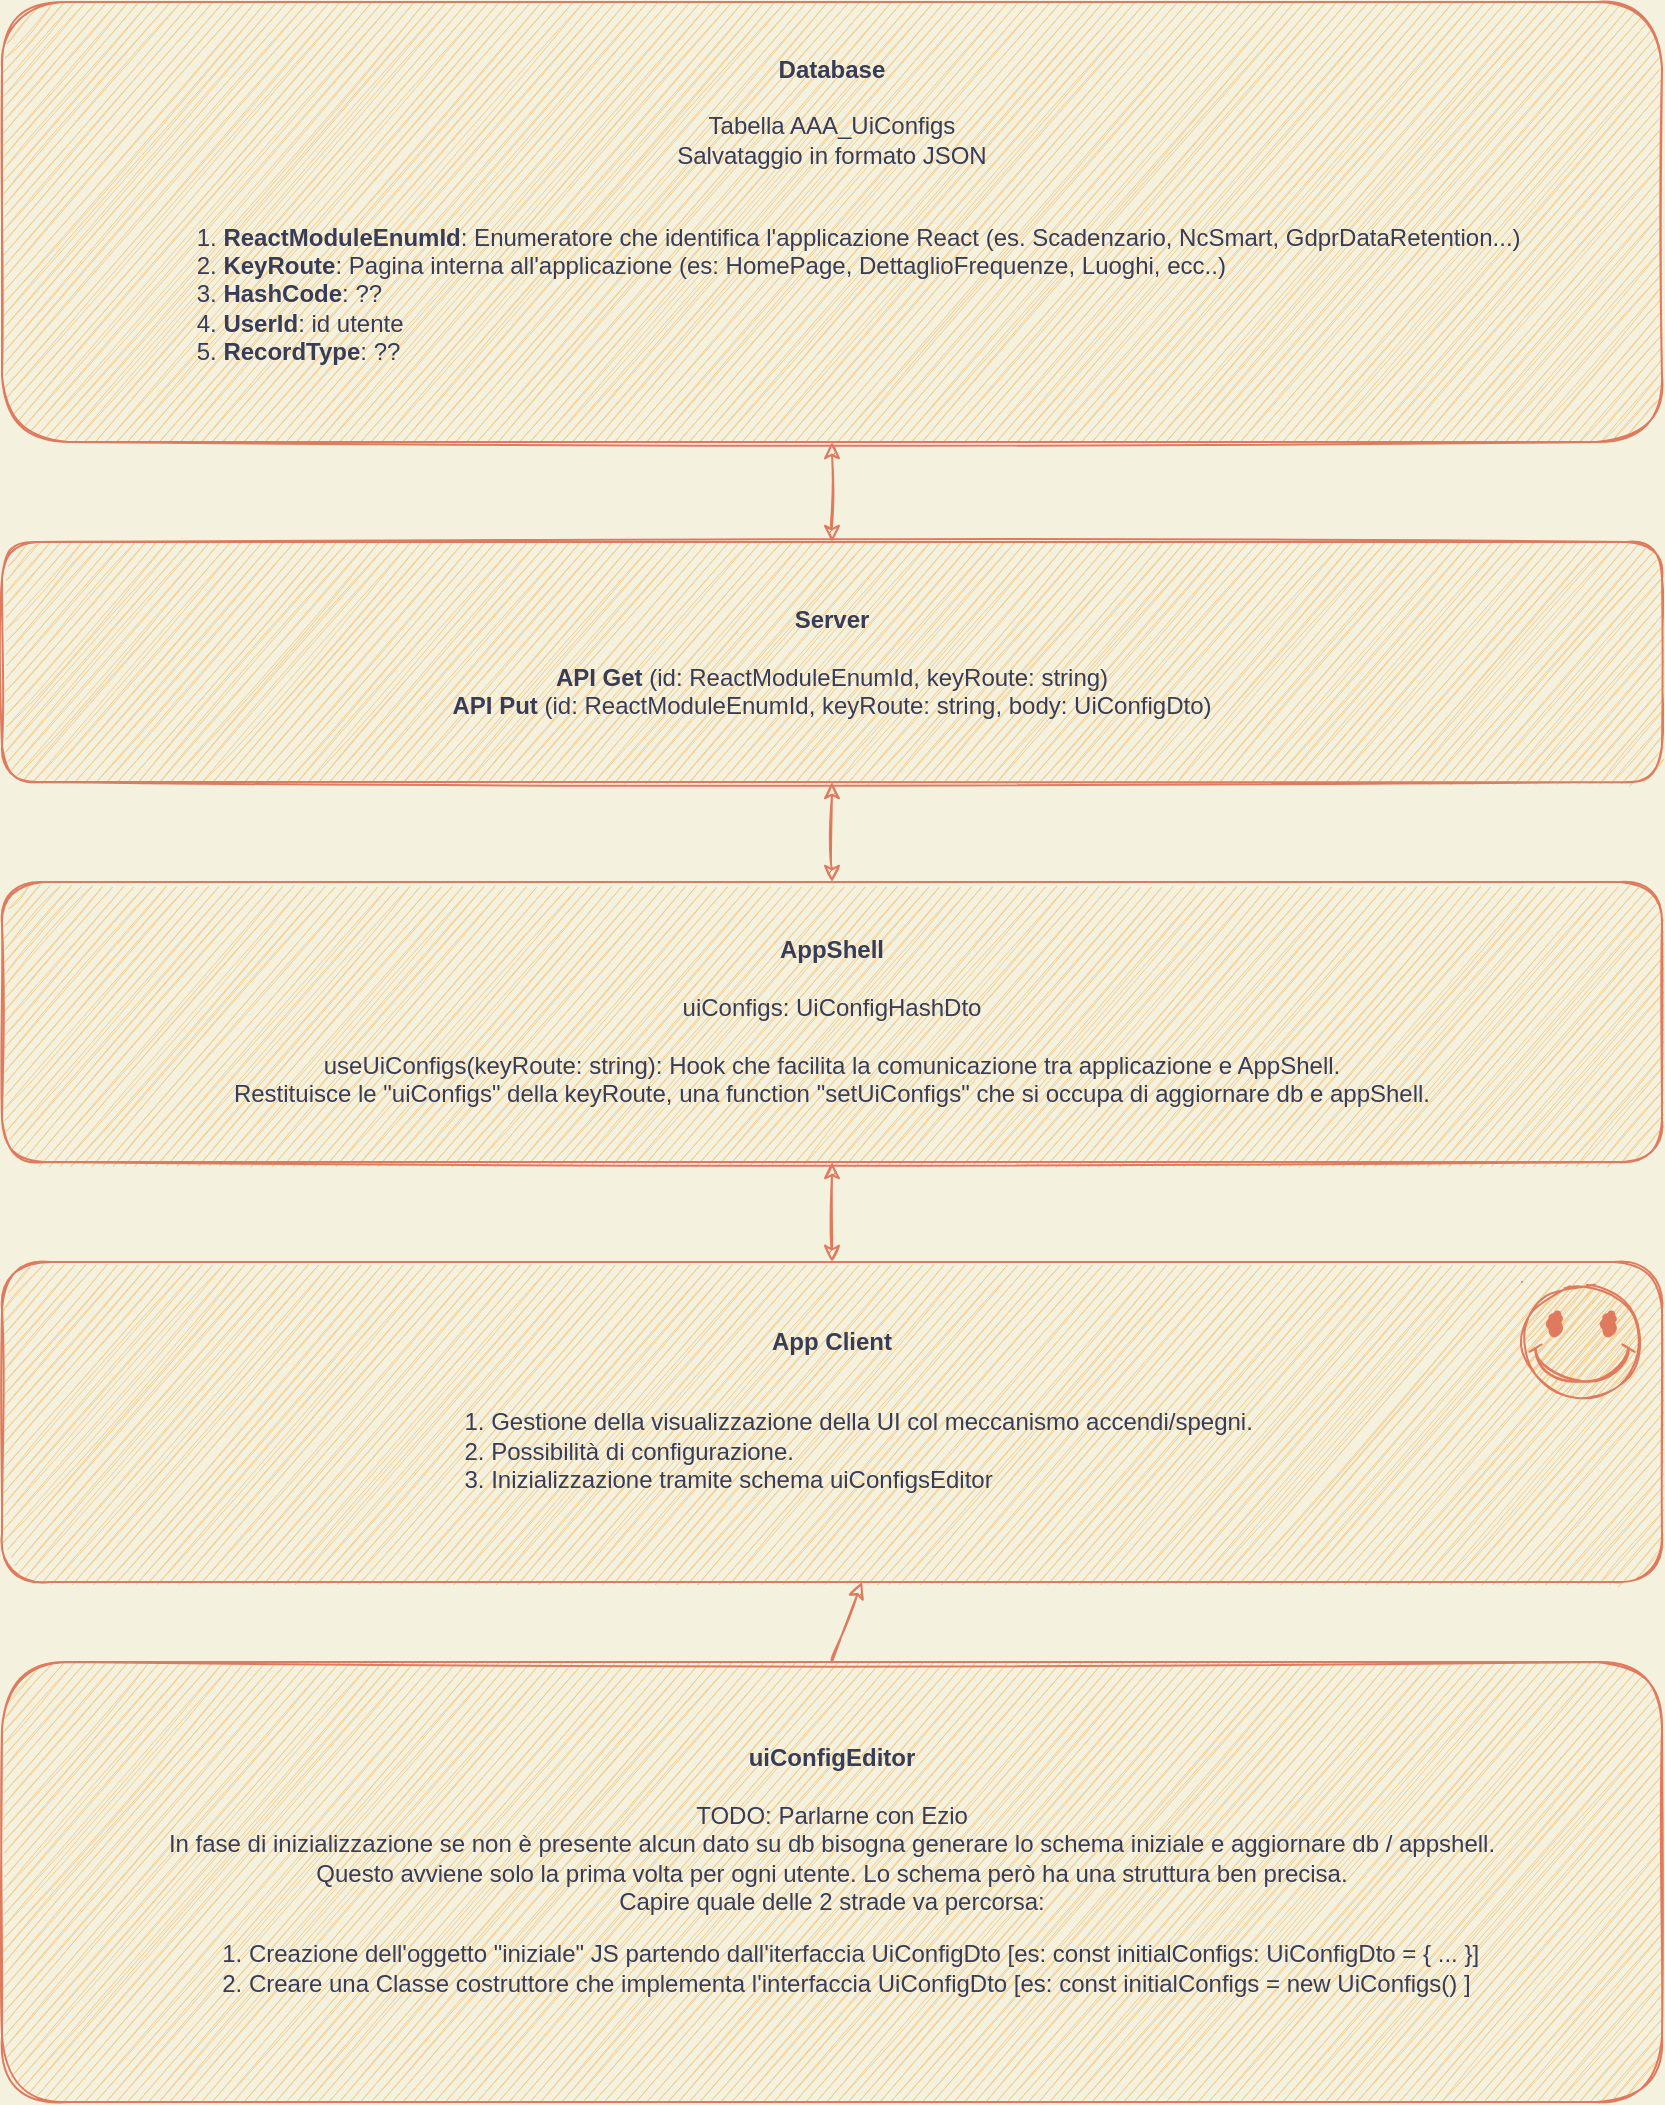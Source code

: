 <mxfile>
    <diagram id="kgpKYQtTHZ0yAKxKKP6v" name="Page-1">
        <mxGraphModel dx="1054" dy="617" grid="1" gridSize="10" guides="1" tooltips="1" connect="1" arrows="1" fold="1" page="1" pageScale="1" pageWidth="850" pageHeight="1100" background="#F4F1DE" math="0" shadow="0">
            <root>
                <mxCell id="0"/>
                <mxCell id="1" parent="0"/>
                <mxCell id="uckN_QWL19h1E3_D1OjQ-1" value="&lt;b&gt;Database&lt;/b&gt;&lt;br&gt;&lt;br&gt;Tabella AAA_UiConfigs&lt;br&gt;Salvataggio in formato JSON&lt;br&gt;&lt;br&gt;&lt;ol&gt;&lt;li style=&quot;text-align: left;&quot;&gt;&lt;b&gt;ReactModuleEnumId&lt;/b&gt;: Enumeratore che identifica l'applicazione React (es. Scadenzario, NcSmart, GdprDataRetention...)&lt;/li&gt;&lt;li style=&quot;text-align: left;&quot;&gt;&lt;b&gt;KeyRoute&lt;/b&gt;: Pagina interna all'applicazione (es: HomePage, DettaglioFrequenze, Luoghi, ecc..)&lt;/li&gt;&lt;li style=&quot;text-align: left;&quot;&gt;&lt;b&gt;HashCode&lt;/b&gt;: ??&lt;/li&gt;&lt;li style=&quot;text-align: left;&quot;&gt;&lt;b&gt;UserId&lt;/b&gt;: id utente&lt;/li&gt;&lt;li style=&quot;text-align: left;&quot;&gt;&lt;b&gt;RecordType&lt;/b&gt;: ??&lt;/li&gt;&lt;/ol&gt;" style="rounded=1;whiteSpace=wrap;html=1;sketch=1;fillColor=#F2CC8F;strokeColor=#E07A5F;fontColor=#393C56;" parent="1" vertex="1">
                    <mxGeometry x="10" y="10" width="830" height="220" as="geometry"/>
                </mxCell>
                <mxCell id="uckN_QWL19h1E3_D1OjQ-2" value="&lt;b&gt;Server&lt;/b&gt;&lt;br&gt;&lt;br&gt;&lt;b&gt;API Get&lt;/b&gt;&amp;nbsp;(id: ReactModuleEnumId, keyRoute: string)&lt;br&gt;&lt;b&gt;API Put&lt;/b&gt; (id: ReactModuleEnumId, keyRoute: string, body: UiConfigDto)" style="rounded=1;whiteSpace=wrap;html=1;sketch=1;fillColor=#F2CC8F;strokeColor=#E07A5F;fontColor=#393C56;" parent="1" vertex="1">
                    <mxGeometry x="10" y="280" width="830" height="120" as="geometry"/>
                </mxCell>
                <mxCell id="uckN_QWL19h1E3_D1OjQ-3" value="&lt;b&gt;AppShell&lt;/b&gt;&lt;br&gt;&lt;br&gt;uiConfigs: UiConfigHashDto&lt;br&gt;&lt;br&gt;useUiConfigs(keyRoute: string): Hook che facilita la comunicazione tra applicazione e AppShell.&lt;br&gt;Restituisce le &quot;uiConfigs&quot; della keyRoute, una function &quot;setUiConfigs&quot; che si occupa di aggiornare db e appShell." style="rounded=1;whiteSpace=wrap;html=1;sketch=1;fillColor=#F2CC8F;strokeColor=#E07A5F;fontColor=#393C56;" parent="1" vertex="1">
                    <mxGeometry x="10" y="450" width="830" height="140" as="geometry"/>
                </mxCell>
                <mxCell id="uckN_QWL19h1E3_D1OjQ-10" value="" style="endArrow=classic;startArrow=classic;html=1;rounded=1;entryX=0.5;entryY=1;entryDx=0;entryDy=0;exitX=0.5;exitY=0;exitDx=0;exitDy=0;curved=1;sketch=1;labelBackgroundColor=#F4F1DE;strokeColor=#E07A5F;fontColor=#393C56;" parent="1" source="uckN_QWL19h1E3_D1OjQ-3" target="uckN_QWL19h1E3_D1OjQ-2" edge="1">
                    <mxGeometry width="50" height="50" relative="1" as="geometry">
                        <mxPoint x="400" y="330" as="sourcePoint"/>
                        <mxPoint x="450" y="280" as="targetPoint"/>
                        <Array as="points"/>
                    </mxGeometry>
                </mxCell>
                <mxCell id="uckN_QWL19h1E3_D1OjQ-11" value="" style="endArrow=classic;startArrow=classic;html=1;rounded=1;entryX=0.5;entryY=1;entryDx=0;entryDy=0;exitX=0.5;exitY=0;exitDx=0;exitDy=0;curved=1;sketch=1;labelBackgroundColor=#F4F1DE;strokeColor=#E07A5F;fontColor=#393C56;" parent="1" source="uckN_QWL19h1E3_D1OjQ-2" target="uckN_QWL19h1E3_D1OjQ-1" edge="1">
                    <mxGeometry width="50" height="50" relative="1" as="geometry">
                        <mxPoint x="400" y="330" as="sourcePoint"/>
                        <mxPoint x="450" y="280" as="targetPoint"/>
                    </mxGeometry>
                </mxCell>
                <mxCell id="uckN_QWL19h1E3_D1OjQ-12" value="&lt;b style=&quot;background-color: initial;&quot;&gt;App Client&lt;/b&gt;&lt;br&gt;&lt;br&gt;&lt;ol&gt;&lt;li style=&quot;text-align: left;&quot;&gt;&lt;span style=&quot;background-color: initial;&quot;&gt;Gestione della visualizzazione della UI col meccanismo accendi/spegni.&lt;/span&gt;&lt;/li&gt;&lt;li style=&quot;text-align: left;&quot;&gt;&lt;span style=&quot;background-color: initial;&quot;&gt;Possibilità di configurazione.&lt;/span&gt;&lt;/li&gt;&lt;li style=&quot;text-align: left;&quot;&gt;&lt;span style=&quot;background-color: initial;&quot;&gt;Inizializzazione tramite schema uiConfigsEditor&lt;/span&gt;&lt;/li&gt;&lt;/ol&gt;" style="rounded=1;whiteSpace=wrap;html=1;sketch=1;fillColor=#F2CC8F;strokeColor=#E07A5F;fontColor=#393C56;" parent="1" vertex="1">
                    <mxGeometry x="10" y="640" width="830" height="160" as="geometry"/>
                </mxCell>
                <mxCell id="uckN_QWL19h1E3_D1OjQ-13" value="" style="endArrow=classic;startArrow=classic;html=1;rounded=1;entryX=0.5;entryY=1;entryDx=0;entryDy=0;exitX=0.5;exitY=0;exitDx=0;exitDy=0;curved=1;sketch=1;labelBackgroundColor=#F4F1DE;strokeColor=#E07A5F;fontColor=#393C56;" parent="1" source="uckN_QWL19h1E3_D1OjQ-12" target="uckN_QWL19h1E3_D1OjQ-3" edge="1">
                    <mxGeometry width="50" height="50" relative="1" as="geometry">
                        <mxPoint x="400" y="760" as="sourcePoint"/>
                        <mxPoint x="450" y="710" as="targetPoint"/>
                    </mxGeometry>
                </mxCell>
                <mxCell id="uckN_QWL19h1E3_D1OjQ-14" value="&lt;b&gt;uiConfigEditor&lt;/b&gt;&lt;br&gt;&lt;br&gt;TODO: Parlarne con Ezio&lt;br&gt;In fase di inizializzazione se non è presente alcun dato su db bisogna generare lo schema iniziale e aggiornare db / appshell.&lt;br&gt;Questo avviene solo la prima volta per ogni utente. Lo schema però ha una struttura ben precisa.&lt;br&gt;Capire quale delle 2 strade va percorsa:&lt;br&gt;&lt;ol&gt;&lt;li style=&quot;text-align: left;&quot;&gt;Creazione dell'oggetto &quot;iniziale&quot; JS partendo dall'iterfaccia UiConfigDto [es: const initialConfigs: UiConfigDto = { ... }]&lt;/li&gt;&lt;li style=&quot;text-align: left;&quot;&gt;Creare una Classe costruttore che implementa l'interfaccia UiConfigDto [es: const initialConfigs = new UiConfigs() ]&lt;/li&gt;&lt;/ol&gt;" style="rounded=1;whiteSpace=wrap;html=1;sketch=1;fillColor=#F2CC8F;strokeColor=#E07A5F;fontColor=#393C56;" parent="1" vertex="1">
                    <mxGeometry x="10" y="840" width="830" height="220" as="geometry"/>
                </mxCell>
                <mxCell id="uckN_QWL19h1E3_D1OjQ-15" value="" style="endArrow=classic;html=1;rounded=1;exitX=0.5;exitY=0;exitDx=0;exitDy=0;curved=1;sketch=1;labelBackgroundColor=#F4F1DE;strokeColor=#E07A5F;fontColor=#393C56;" parent="1" source="uckN_QWL19h1E3_D1OjQ-14" edge="1">
                    <mxGeometry width="50" height="50" relative="1" as="geometry">
                        <mxPoint x="400" y="690" as="sourcePoint"/>
                        <mxPoint x="440" y="800" as="targetPoint"/>
                    </mxGeometry>
                </mxCell>
                <mxCell id="uckN_QWL19h1E3_D1OjQ-17" value="" style="verticalLabelPosition=bottom;verticalAlign=top;html=1;shape=mxgraph.basic.smiley;rounded=1;sketch=1;fillColor=#F2CC8F;strokeColor=#E07A5F;fontColor=#393C56;" vertex="1" parent="1">
                    <mxGeometry x="770" y="650" width="60" height="60" as="geometry"/>
                </mxCell>
            </root>
        </mxGraphModel>
    </diagram>
</mxfile>